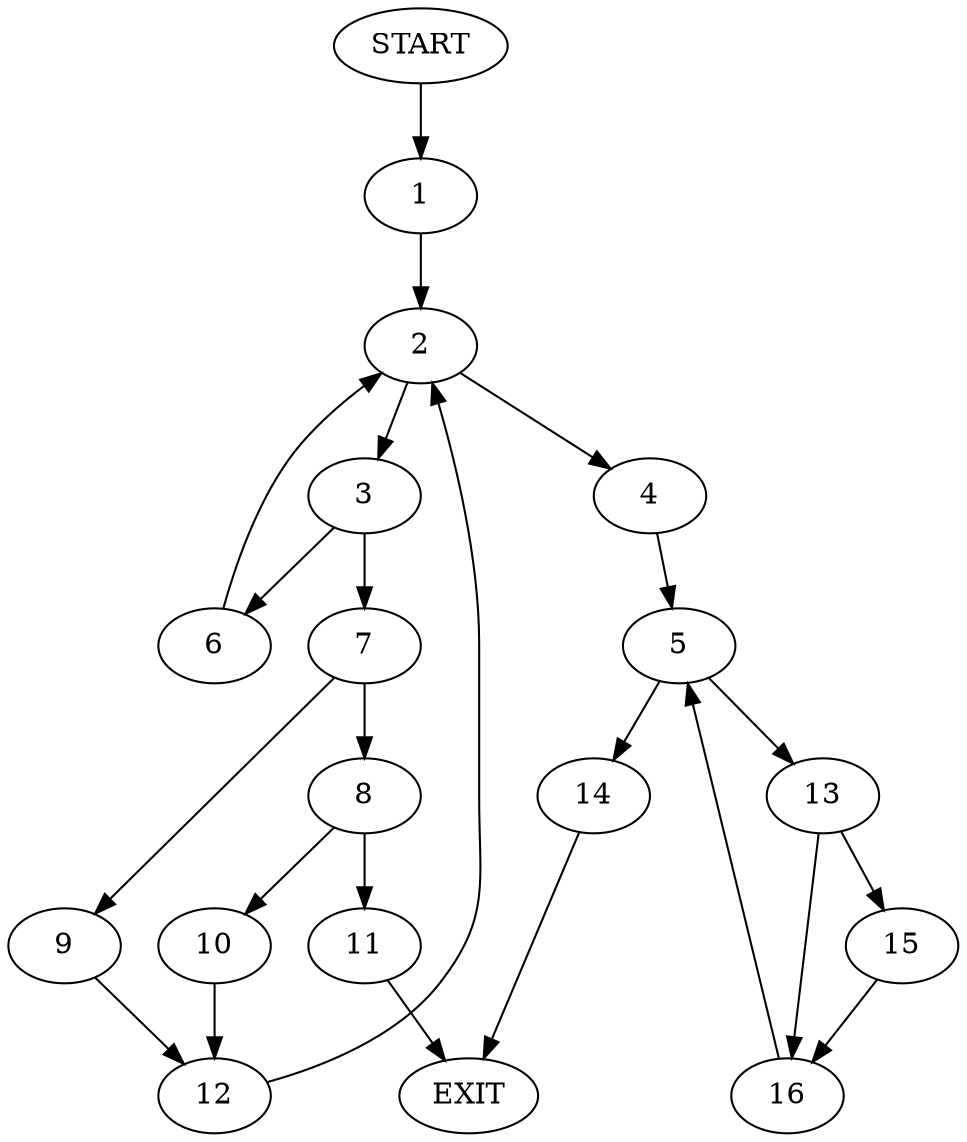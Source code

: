 digraph {
0 [label="START"]
17 [label="EXIT"]
0 -> 1
1 -> 2
2 -> 3
2 -> 4
4 -> 5
3 -> 6
3 -> 7
6 -> 2
7 -> 8
7 -> 9
8 -> 10
8 -> 11
9 -> 12
11 -> 17
10 -> 12
12 -> 2
5 -> 13
5 -> 14
13 -> 15
13 -> 16
14 -> 17
16 -> 5
15 -> 16
}
